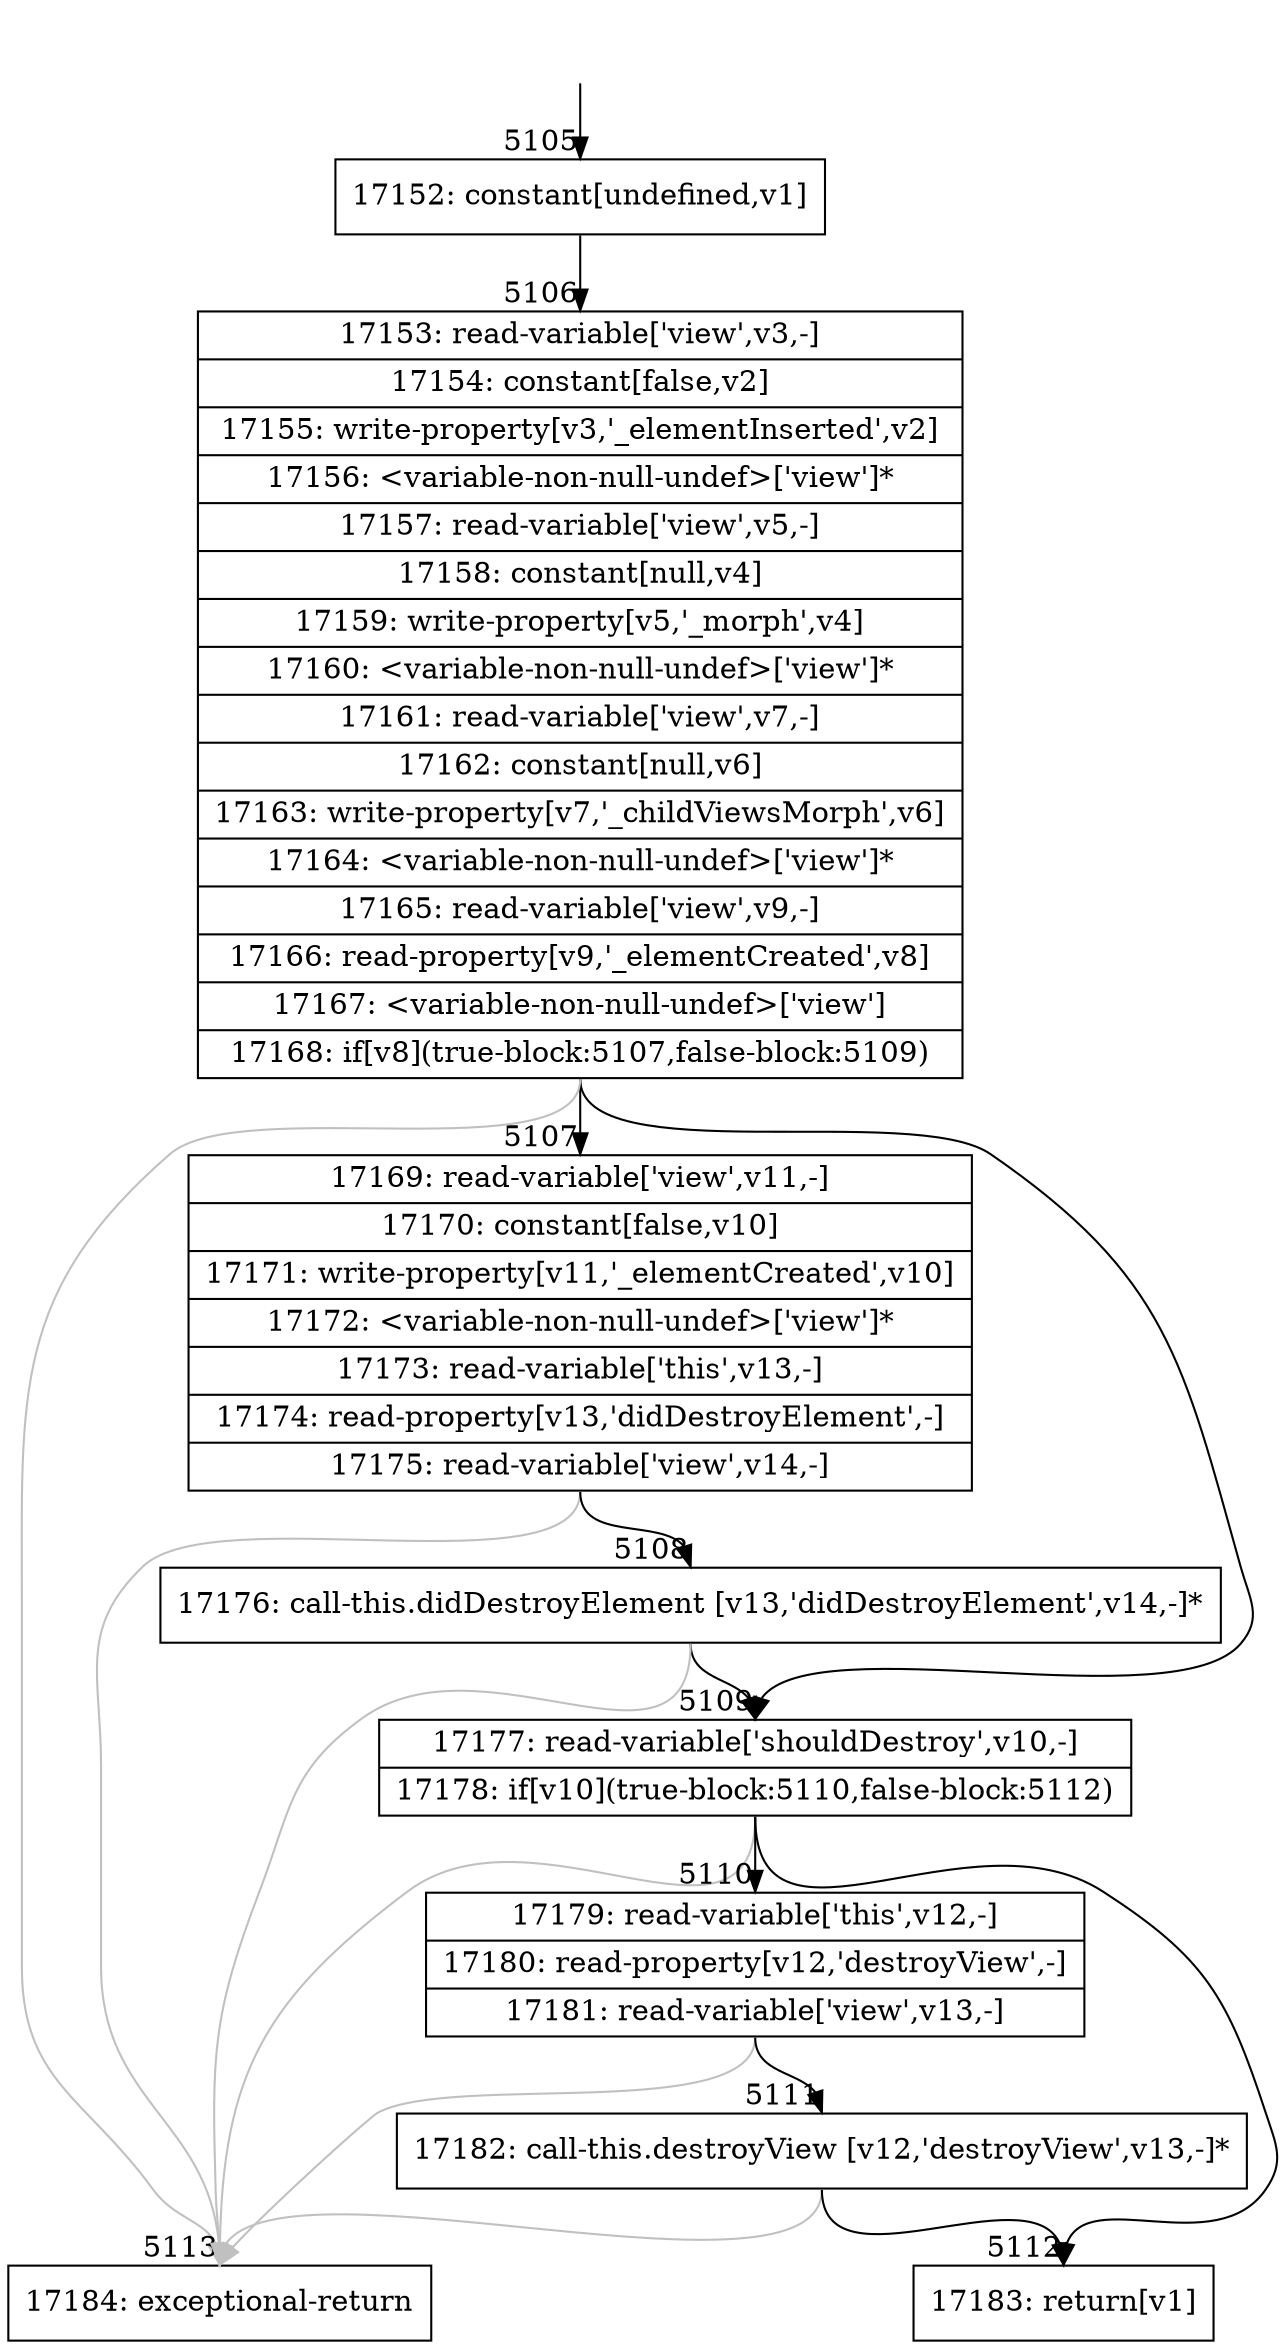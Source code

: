 digraph {
rankdir="TD"
BB_entry400[shape=none,label=""];
BB_entry400 -> BB5105 [tailport=s, headport=n, headlabel="    5105"]
BB5105 [shape=record label="{17152: constant[undefined,v1]}" ] 
BB5105 -> BB5106 [tailport=s, headport=n, headlabel="      5106"]
BB5106 [shape=record label="{17153: read-variable['view',v3,-]|17154: constant[false,v2]|17155: write-property[v3,'_elementInserted',v2]|17156: \<variable-non-null-undef\>['view']*|17157: read-variable['view',v5,-]|17158: constant[null,v4]|17159: write-property[v5,'_morph',v4]|17160: \<variable-non-null-undef\>['view']*|17161: read-variable['view',v7,-]|17162: constant[null,v6]|17163: write-property[v7,'_childViewsMorph',v6]|17164: \<variable-non-null-undef\>['view']*|17165: read-variable['view',v9,-]|17166: read-property[v9,'_elementCreated',v8]|17167: \<variable-non-null-undef\>['view']|17168: if[v8](true-block:5107,false-block:5109)}" ] 
BB5106 -> BB5107 [tailport=s, headport=n, headlabel="      5107"]
BB5106 -> BB5109 [tailport=s, headport=n, headlabel="      5109"]
BB5106 -> BB5113 [tailport=s, headport=n, color=gray, headlabel="      5113"]
BB5107 [shape=record label="{17169: read-variable['view',v11,-]|17170: constant[false,v10]|17171: write-property[v11,'_elementCreated',v10]|17172: \<variable-non-null-undef\>['view']*|17173: read-variable['this',v13,-]|17174: read-property[v13,'didDestroyElement',-]|17175: read-variable['view',v14,-]}" ] 
BB5107 -> BB5108 [tailport=s, headport=n, headlabel="      5108"]
BB5107 -> BB5113 [tailport=s, headport=n, color=gray]
BB5108 [shape=record label="{17176: call-this.didDestroyElement [v13,'didDestroyElement',v14,-]*}" ] 
BB5108 -> BB5109 [tailport=s, headport=n]
BB5108 -> BB5113 [tailport=s, headport=n, color=gray]
BB5109 [shape=record label="{17177: read-variable['shouldDestroy',v10,-]|17178: if[v10](true-block:5110,false-block:5112)}" ] 
BB5109 -> BB5110 [tailport=s, headport=n, headlabel="      5110"]
BB5109 -> BB5112 [tailport=s, headport=n, headlabel="      5112"]
BB5109 -> BB5113 [tailport=s, headport=n, color=gray]
BB5110 [shape=record label="{17179: read-variable['this',v12,-]|17180: read-property[v12,'destroyView',-]|17181: read-variable['view',v13,-]}" ] 
BB5110 -> BB5111 [tailport=s, headport=n, headlabel="      5111"]
BB5110 -> BB5113 [tailport=s, headport=n, color=gray]
BB5111 [shape=record label="{17182: call-this.destroyView [v12,'destroyView',v13,-]*}" ] 
BB5111 -> BB5112 [tailport=s, headport=n]
BB5111 -> BB5113 [tailport=s, headport=n, color=gray]
BB5112 [shape=record label="{17183: return[v1]}" ] 
BB5113 [shape=record label="{17184: exceptional-return}" ] 
//#$~ 9060
}
